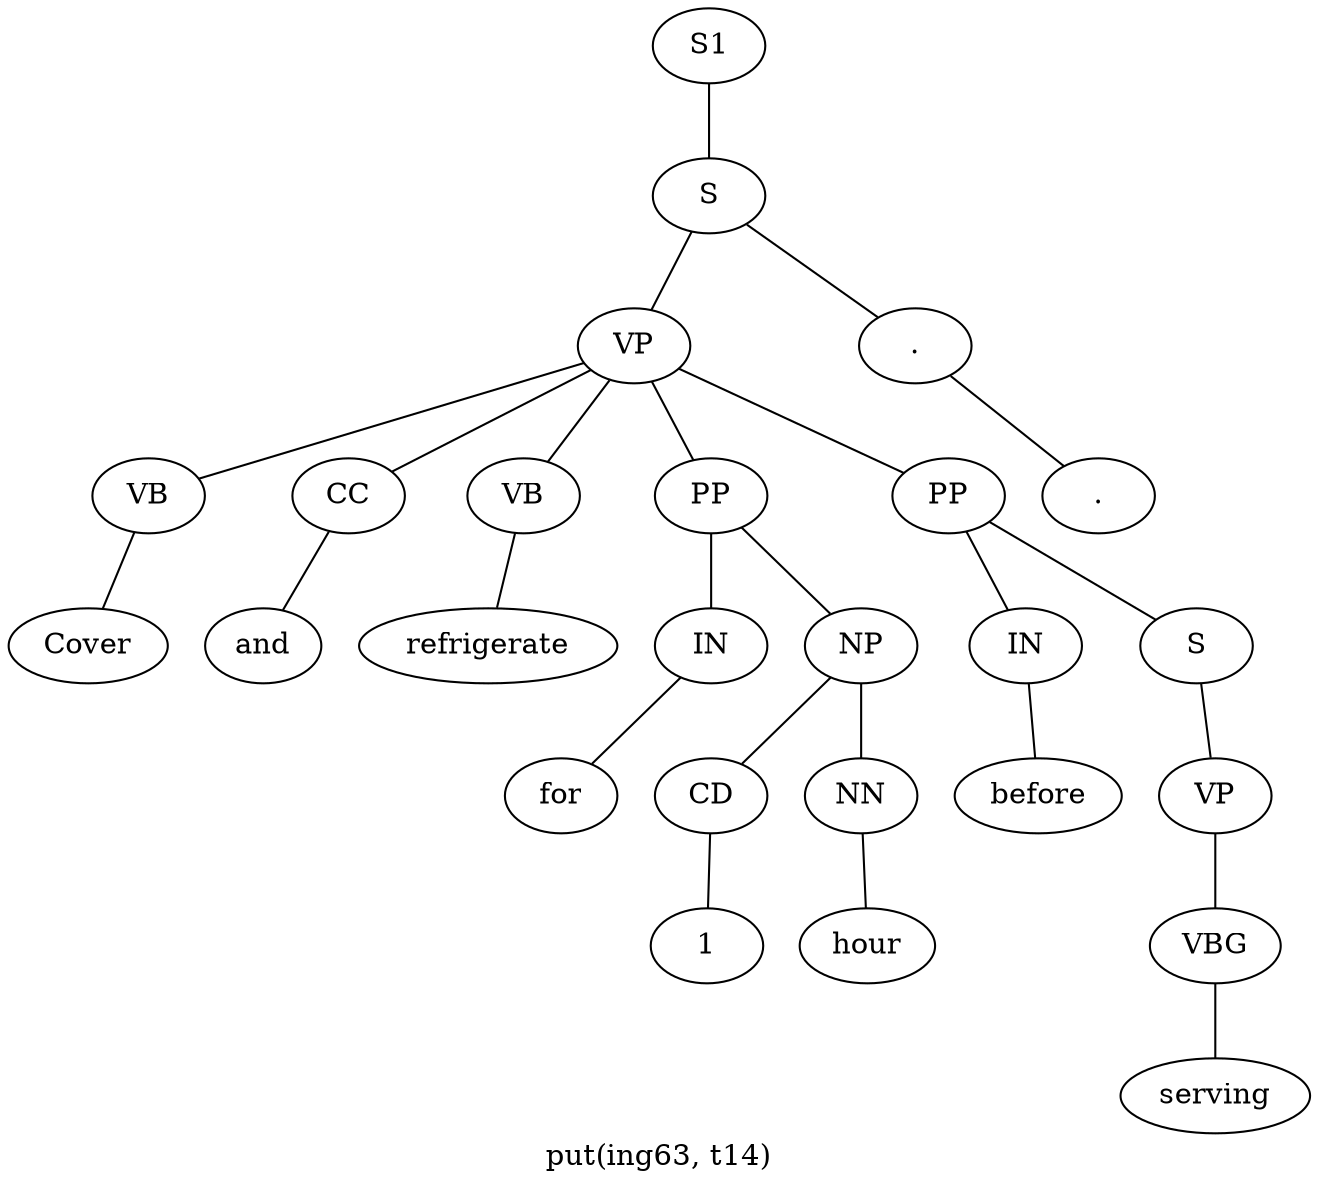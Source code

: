 graph SyntaxGraph {
	label = "put(ing63, t14)";
	Node0 [label="S1"];
	Node1 [label="S"];
	Node2 [label="VP"];
	Node3 [label="VB"];
	Node4 [label="Cover"];
	Node5 [label="CC"];
	Node6 [label="and"];
	Node7 [label="VB"];
	Node8 [label="refrigerate"];
	Node9 [label="PP"];
	Node10 [label="IN"];
	Node11 [label="for"];
	Node12 [label="NP"];
	Node13 [label="CD"];
	Node14 [label="1"];
	Node15 [label="NN"];
	Node16 [label="hour"];
	Node17 [label="PP"];
	Node18 [label="IN"];
	Node19 [label="before"];
	Node20 [label="S"];
	Node21 [label="VP"];
	Node22 [label="VBG"];
	Node23 [label="serving"];
	Node24 [label="."];
	Node25 [label="."];

	Node0 -- Node1;
	Node1 -- Node2;
	Node1 -- Node24;
	Node2 -- Node3;
	Node2 -- Node5;
	Node2 -- Node7;
	Node2 -- Node9;
	Node2 -- Node17;
	Node3 -- Node4;
	Node5 -- Node6;
	Node7 -- Node8;
	Node9 -- Node10;
	Node9 -- Node12;
	Node10 -- Node11;
	Node12 -- Node13;
	Node12 -- Node15;
	Node13 -- Node14;
	Node15 -- Node16;
	Node17 -- Node18;
	Node17 -- Node20;
	Node18 -- Node19;
	Node20 -- Node21;
	Node21 -- Node22;
	Node22 -- Node23;
	Node24 -- Node25;
}